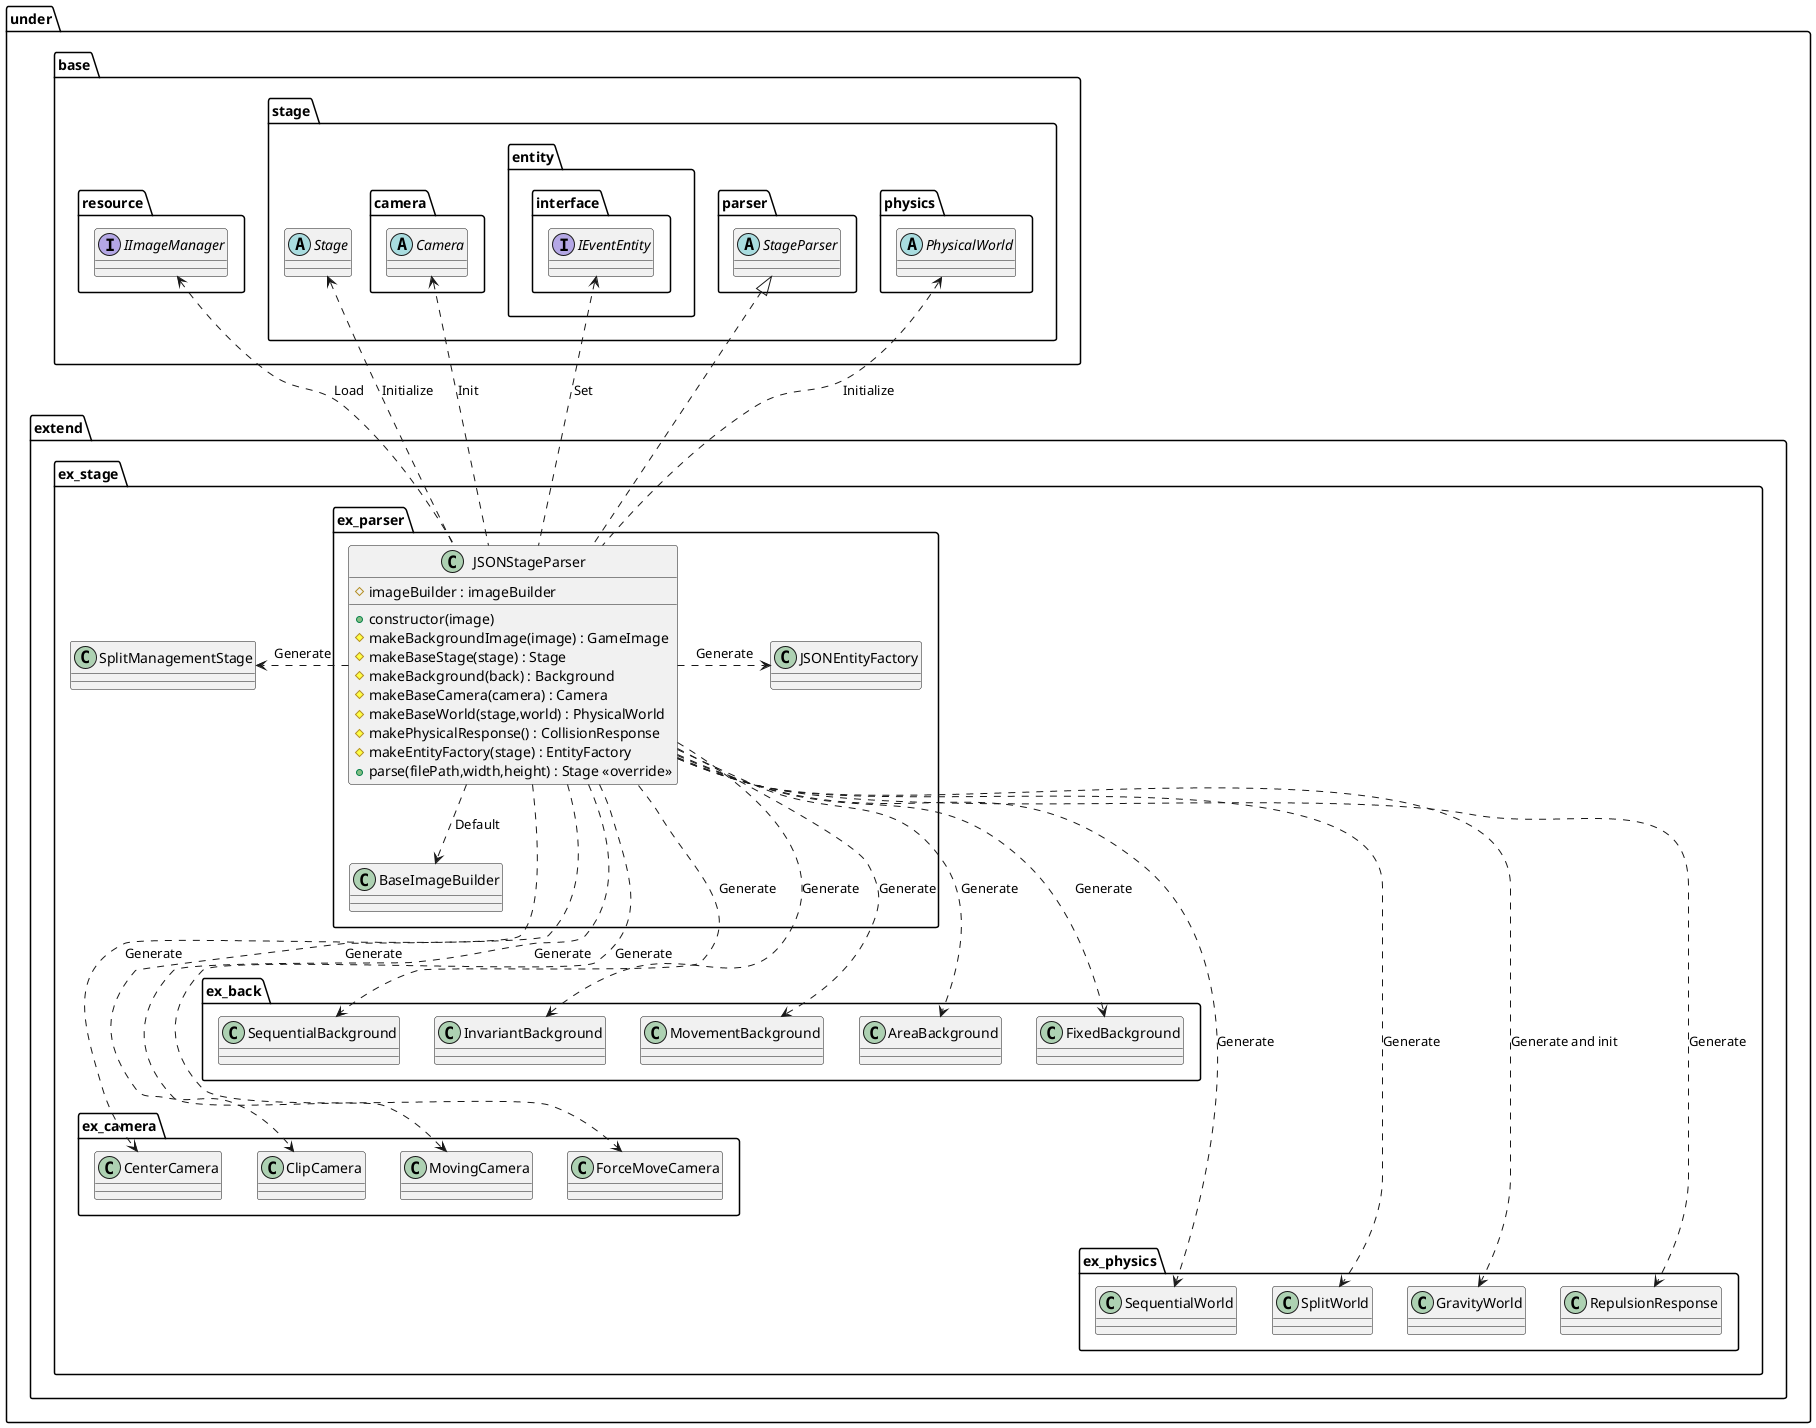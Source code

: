 @startuml ParserJSON

package under {
    package extend {
        package ex_stage {
            package ex_parser {
                class JSONStageParser {
                    +constructor(image)
                    #imageBuilder : imageBuilder
                    #makeBackgroundImage(image) : GameImage
                    #makeBaseStage(stage) : Stage
                    #makeBackground(back) : Background
                    #makeBaseCamera(camera) : Camera
                    #makeBaseWorld(stage,world) : PhysicalWorld
                    #makePhysicalResponse() : CollisionResponse
                    #makeEntityFactory(stage) : EntityFactory
                    +parse(filePath,width,height) : Stage <<override>>
                }
            }
        }
    }
}

package under {
    package base {
        package resource {
            interface IImageManager
        }
        package stage {
            abstract Stage
            package camera {
                abstract Camera
            }
            package entity {
                package interface {
                    interface IEventEntity
                }
            }
            package parser {
                abstract StageParser
            }
            package physics {
                abstract PhysicalWorld
            }
        }
    }
    package extend {
        package ex_stage {
            class SplitManagementStage
            package ex_parser {
                class BaseImageBuilder
                class JSONEntityFactory
            }
            package ex_camera {
                class CenterCamera
                class ClipCamera
                class MovingCamera
                class ForceMoveCamera
            }
            package ex_back {
                class SequentialBackground
                class InvariantBackground
                class MovementBackground
                class AreaBackground
                class FixedBackground
            }
            package ex_physics {
                class SequentialWorld
                class SplitWorld
                class GravityWorld
                class RepulsionResponse
            }
        }

    }
}

JSONStageParser .> SplitManagementStage : Generate
JSONStageParser .> JSONEntityFactory : Generate

JSONStageParser ...> SequentialBackground : Generate
JSONStageParser ...> InvariantBackground : Generate
JSONStageParser ...> MovementBackground : Generate
JSONStageParser ...> AreaBackground : Generate
JSONStageParser ...> FixedBackground : Generate

JSONStageParser ....> CenterCamera : Generate
JSONStageParser ....> ClipCamera : Generate
JSONStageParser ....> MovingCamera : Generate
JSONStageParser ....> ForceMoveCamera : Generate

JSONStageParser .....> SequentialWorld : Generate
JSONStageParser .....> SplitWorld : Generate
JSONStageParser .....> GravityWorld : Generate and init
JSONStageParser .....> RepulsionResponse : Generate

IImageManager <..  JSONStageParser: Load
Stage <..  JSONStageParser: Initialize
PhysicalWorld <..  JSONStageParser: Initialize
IEventEntity <.. JSONStageParser : Set
Camera <.. JSONStageParser : Init

JSONStageParser ..> BaseImageBuilder : Default

StageParser <|.. JSONStageParser

@enduml
